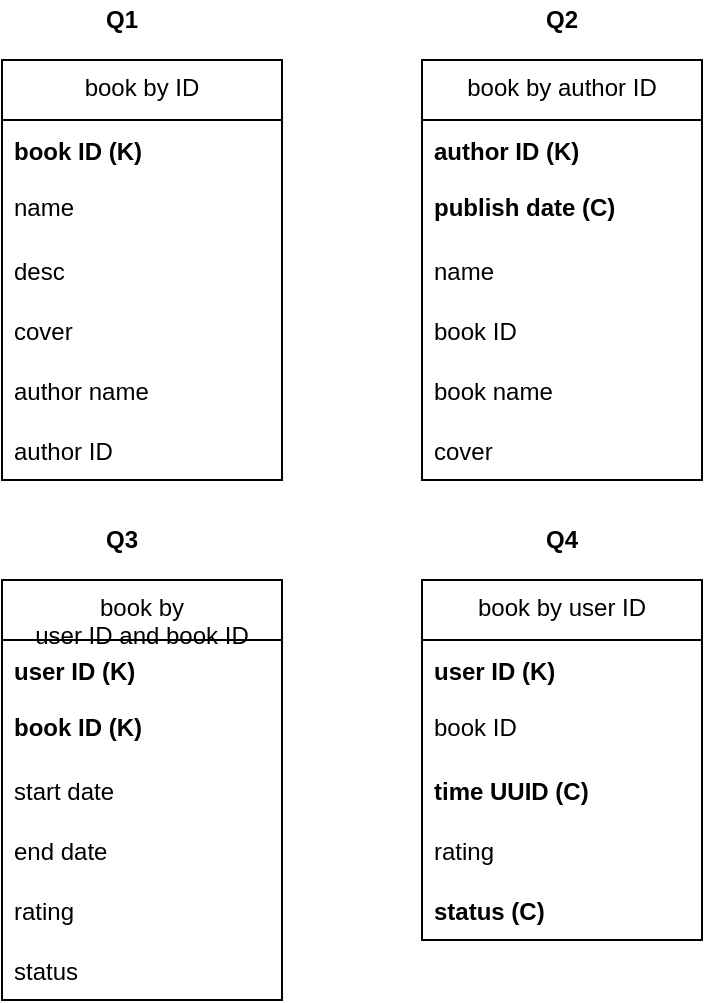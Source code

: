 <mxfile version="15.3.2" type="device"><diagram id="pACIllJZmYk03T_S9uaH" name="Page-1"><mxGraphModel dx="1422" dy="737" grid="1" gridSize="10" guides="1" tooltips="1" connect="1" arrows="1" fold="1" page="1" pageScale="1" pageWidth="850" pageHeight="1100" math="0" shadow="0"><root><mxCell id="0"/><mxCell id="1" parent="0"/><mxCell id="Oh6b5_lSHRgo19IVI7Hv-1" value="book by ID" style="swimlane;fontStyle=0;childLayout=stackLayout;horizontal=1;startSize=30;horizontalStack=0;resizeParent=1;resizeParentMax=0;resizeLast=0;collapsible=1;marginBottom=0;direction=east;align=center;verticalAlign=top;" vertex="1" parent="1"><mxGeometry x="180" y="250" width="140" height="210" as="geometry"/></mxCell><mxCell id="Oh6b5_lSHRgo19IVI7Hv-2" value="book ID (K)" style="text;strokeColor=none;fillColor=none;align=left;verticalAlign=middle;spacingLeft=4;spacingRight=4;overflow=hidden;points=[[0,0.5],[1,0.5]];portConstraint=eastwest;rotatable=0;fontStyle=1;fontSize=12;" vertex="1" parent="Oh6b5_lSHRgo19IVI7Hv-1"><mxGeometry y="30" width="140" height="30" as="geometry"/></mxCell><mxCell id="Oh6b5_lSHRgo19IVI7Hv-3" value="name" style="text;strokeColor=none;fillColor=none;align=left;verticalAlign=top;spacingLeft=4;spacingRight=4;overflow=hidden;points=[[0,0.5],[1,0.5]];portConstraint=eastwest;rotatable=0;" vertex="1" parent="Oh6b5_lSHRgo19IVI7Hv-1"><mxGeometry y="60" width="140" height="30" as="geometry"/></mxCell><mxCell id="Oh6b5_lSHRgo19IVI7Hv-4" value="desc" style="text;strokeColor=none;fillColor=none;align=left;verticalAlign=middle;spacingLeft=4;spacingRight=4;overflow=hidden;points=[[0,0.5],[1,0.5]];portConstraint=eastwest;rotatable=0;" vertex="1" parent="Oh6b5_lSHRgo19IVI7Hv-1"><mxGeometry y="90" width="140" height="30" as="geometry"/></mxCell><mxCell id="Oh6b5_lSHRgo19IVI7Hv-7" value="cover" style="text;strokeColor=none;fillColor=none;align=left;verticalAlign=middle;spacingLeft=4;spacingRight=4;overflow=hidden;points=[[0,0.5],[1,0.5]];portConstraint=eastwest;rotatable=0;" vertex="1" parent="Oh6b5_lSHRgo19IVI7Hv-1"><mxGeometry y="120" width="140" height="30" as="geometry"/></mxCell><mxCell id="Oh6b5_lSHRgo19IVI7Hv-9" value="author name" style="text;strokeColor=none;fillColor=none;align=left;verticalAlign=middle;spacingLeft=4;spacingRight=4;overflow=hidden;points=[[0,0.5],[1,0.5]];portConstraint=eastwest;rotatable=0;" vertex="1" parent="Oh6b5_lSHRgo19IVI7Hv-1"><mxGeometry y="150" width="140" height="30" as="geometry"/></mxCell><mxCell id="Oh6b5_lSHRgo19IVI7Hv-8" value="author ID" style="text;strokeColor=none;fillColor=none;align=left;verticalAlign=middle;spacingLeft=4;spacingRight=4;overflow=hidden;points=[[0,0.5],[1,0.5]];portConstraint=eastwest;rotatable=0;" vertex="1" parent="Oh6b5_lSHRgo19IVI7Hv-1"><mxGeometry y="180" width="140" height="30" as="geometry"/></mxCell><mxCell id="Oh6b5_lSHRgo19IVI7Hv-10" value="book by author ID" style="swimlane;fontStyle=0;childLayout=stackLayout;horizontal=1;startSize=30;horizontalStack=0;resizeParent=1;resizeParentMax=0;resizeLast=0;collapsible=1;marginBottom=0;direction=east;align=center;verticalAlign=top;" vertex="1" parent="1"><mxGeometry x="390" y="250" width="140" height="210" as="geometry"/></mxCell><mxCell id="Oh6b5_lSHRgo19IVI7Hv-11" value="author ID (K)" style="text;strokeColor=none;fillColor=none;align=left;verticalAlign=middle;spacingLeft=4;spacingRight=4;overflow=hidden;points=[[0,0.5],[1,0.5]];portConstraint=eastwest;rotatable=0;fontStyle=1;fontSize=12;" vertex="1" parent="Oh6b5_lSHRgo19IVI7Hv-10"><mxGeometry y="30" width="140" height="30" as="geometry"/></mxCell><mxCell id="Oh6b5_lSHRgo19IVI7Hv-12" value="publish date (C) " style="text;strokeColor=none;fillColor=none;align=left;verticalAlign=top;spacingLeft=4;spacingRight=4;overflow=hidden;points=[[0,0.5],[1,0.5]];portConstraint=eastwest;rotatable=0;fontStyle=1" vertex="1" parent="Oh6b5_lSHRgo19IVI7Hv-10"><mxGeometry y="60" width="140" height="30" as="geometry"/></mxCell><mxCell id="Oh6b5_lSHRgo19IVI7Hv-13" value="name" style="text;strokeColor=none;fillColor=none;align=left;verticalAlign=middle;spacingLeft=4;spacingRight=4;overflow=hidden;points=[[0,0.5],[1,0.5]];portConstraint=eastwest;rotatable=0;" vertex="1" parent="Oh6b5_lSHRgo19IVI7Hv-10"><mxGeometry y="90" width="140" height="30" as="geometry"/></mxCell><mxCell id="Oh6b5_lSHRgo19IVI7Hv-14" value="book ID" style="text;strokeColor=none;fillColor=none;align=left;verticalAlign=middle;spacingLeft=4;spacingRight=4;overflow=hidden;points=[[0,0.5],[1,0.5]];portConstraint=eastwest;rotatable=0;" vertex="1" parent="Oh6b5_lSHRgo19IVI7Hv-10"><mxGeometry y="120" width="140" height="30" as="geometry"/></mxCell><mxCell id="Oh6b5_lSHRgo19IVI7Hv-15" value="book name" style="text;strokeColor=none;fillColor=none;align=left;verticalAlign=middle;spacingLeft=4;spacingRight=4;overflow=hidden;points=[[0,0.5],[1,0.5]];portConstraint=eastwest;rotatable=0;" vertex="1" parent="Oh6b5_lSHRgo19IVI7Hv-10"><mxGeometry y="150" width="140" height="30" as="geometry"/></mxCell><mxCell id="Oh6b5_lSHRgo19IVI7Hv-16" value="cover" style="text;strokeColor=none;fillColor=none;align=left;verticalAlign=middle;spacingLeft=4;spacingRight=4;overflow=hidden;points=[[0,0.5],[1,0.5]];portConstraint=eastwest;rotatable=0;" vertex="1" parent="Oh6b5_lSHRgo19IVI7Hv-10"><mxGeometry y="180" width="140" height="30" as="geometry"/></mxCell><mxCell id="Oh6b5_lSHRgo19IVI7Hv-18" value="book by &#10;user ID and book ID" style="swimlane;fontStyle=0;childLayout=stackLayout;horizontal=1;startSize=30;horizontalStack=0;resizeParent=1;resizeParentMax=0;resizeLast=0;collapsible=1;marginBottom=0;direction=east;align=center;verticalAlign=top;" vertex="1" parent="1"><mxGeometry x="180" y="510" width="140" height="210" as="geometry"/></mxCell><mxCell id="Oh6b5_lSHRgo19IVI7Hv-19" value="user ID (K)" style="text;strokeColor=none;fillColor=none;align=left;verticalAlign=middle;spacingLeft=4;spacingRight=4;overflow=hidden;points=[[0,0.5],[1,0.5]];portConstraint=eastwest;rotatable=0;fontStyle=1;fontSize=12;" vertex="1" parent="Oh6b5_lSHRgo19IVI7Hv-18"><mxGeometry y="30" width="140" height="30" as="geometry"/></mxCell><mxCell id="Oh6b5_lSHRgo19IVI7Hv-20" value="book ID (K)" style="text;strokeColor=none;fillColor=none;align=left;verticalAlign=top;spacingLeft=4;spacingRight=4;overflow=hidden;points=[[0,0.5],[1,0.5]];portConstraint=eastwest;rotatable=0;fontStyle=1" vertex="1" parent="Oh6b5_lSHRgo19IVI7Hv-18"><mxGeometry y="60" width="140" height="30" as="geometry"/></mxCell><mxCell id="Oh6b5_lSHRgo19IVI7Hv-21" value="start date" style="text;strokeColor=none;fillColor=none;align=left;verticalAlign=middle;spacingLeft=4;spacingRight=4;overflow=hidden;points=[[0,0.5],[1,0.5]];portConstraint=eastwest;rotatable=0;" vertex="1" parent="Oh6b5_lSHRgo19IVI7Hv-18"><mxGeometry y="90" width="140" height="30" as="geometry"/></mxCell><mxCell id="Oh6b5_lSHRgo19IVI7Hv-22" value="end date" style="text;strokeColor=none;fillColor=none;align=left;verticalAlign=middle;spacingLeft=4;spacingRight=4;overflow=hidden;points=[[0,0.5],[1,0.5]];portConstraint=eastwest;rotatable=0;" vertex="1" parent="Oh6b5_lSHRgo19IVI7Hv-18"><mxGeometry y="120" width="140" height="30" as="geometry"/></mxCell><mxCell id="Oh6b5_lSHRgo19IVI7Hv-23" value="rating" style="text;strokeColor=none;fillColor=none;align=left;verticalAlign=middle;spacingLeft=4;spacingRight=4;overflow=hidden;points=[[0,0.5],[1,0.5]];portConstraint=eastwest;rotatable=0;" vertex="1" parent="Oh6b5_lSHRgo19IVI7Hv-18"><mxGeometry y="150" width="140" height="30" as="geometry"/></mxCell><mxCell id="Oh6b5_lSHRgo19IVI7Hv-24" value="status" style="text;strokeColor=none;fillColor=none;align=left;verticalAlign=middle;spacingLeft=4;spacingRight=4;overflow=hidden;points=[[0,0.5],[1,0.5]];portConstraint=eastwest;rotatable=0;" vertex="1" parent="Oh6b5_lSHRgo19IVI7Hv-18"><mxGeometry y="180" width="140" height="30" as="geometry"/></mxCell><mxCell id="Oh6b5_lSHRgo19IVI7Hv-25" value="book by user ID" style="swimlane;fontStyle=0;childLayout=stackLayout;horizontal=1;startSize=30;horizontalStack=0;resizeParent=1;resizeParentMax=0;resizeLast=0;collapsible=1;marginBottom=0;direction=east;align=center;verticalAlign=top;" vertex="1" parent="1"><mxGeometry x="390" y="510" width="140" height="180" as="geometry"/></mxCell><mxCell id="Oh6b5_lSHRgo19IVI7Hv-26" value="user ID (K)" style="text;strokeColor=none;fillColor=none;align=left;verticalAlign=middle;spacingLeft=4;spacingRight=4;overflow=hidden;points=[[0,0.5],[1,0.5]];portConstraint=eastwest;rotatable=0;fontStyle=1;fontSize=12;" vertex="1" parent="Oh6b5_lSHRgo19IVI7Hv-25"><mxGeometry y="30" width="140" height="30" as="geometry"/></mxCell><mxCell id="Oh6b5_lSHRgo19IVI7Hv-27" value="book ID" style="text;strokeColor=none;fillColor=none;align=left;verticalAlign=top;spacingLeft=4;spacingRight=4;overflow=hidden;points=[[0,0.5],[1,0.5]];portConstraint=eastwest;rotatable=0;fontStyle=0" vertex="1" parent="Oh6b5_lSHRgo19IVI7Hv-25"><mxGeometry y="60" width="140" height="30" as="geometry"/></mxCell><mxCell id="Oh6b5_lSHRgo19IVI7Hv-32" value="time UUID (C)" style="text;strokeColor=none;fillColor=none;align=left;verticalAlign=middle;spacingLeft=4;spacingRight=4;overflow=hidden;points=[[0,0.5],[1,0.5]];portConstraint=eastwest;rotatable=0;fontSize=12;html=0;fontStyle=1" vertex="1" parent="Oh6b5_lSHRgo19IVI7Hv-25"><mxGeometry y="90" width="140" height="30" as="geometry"/></mxCell><mxCell id="Oh6b5_lSHRgo19IVI7Hv-28" value="rating" style="text;strokeColor=none;fillColor=none;align=left;verticalAlign=middle;spacingLeft=4;spacingRight=4;overflow=hidden;points=[[0,0.5],[1,0.5]];portConstraint=eastwest;rotatable=0;" vertex="1" parent="Oh6b5_lSHRgo19IVI7Hv-25"><mxGeometry y="120" width="140" height="30" as="geometry"/></mxCell><mxCell id="Oh6b5_lSHRgo19IVI7Hv-29" value="status (C)" style="text;strokeColor=none;fillColor=none;align=left;verticalAlign=middle;spacingLeft=4;spacingRight=4;overflow=hidden;points=[[0,0.5],[1,0.5]];portConstraint=eastwest;rotatable=0;fontStyle=1" vertex="1" parent="Oh6b5_lSHRgo19IVI7Hv-25"><mxGeometry y="150" width="140" height="30" as="geometry"/></mxCell><mxCell id="Oh6b5_lSHRgo19IVI7Hv-33" value="Q1" style="text;html=1;strokeColor=none;fillColor=none;align=center;verticalAlign=middle;whiteSpace=wrap;rounded=0;fontSize=12;fontStyle=1" vertex="1" parent="1"><mxGeometry x="220" y="220" width="40" height="20" as="geometry"/></mxCell><mxCell id="Oh6b5_lSHRgo19IVI7Hv-34" value="Q2" style="text;html=1;strokeColor=none;fillColor=none;align=center;verticalAlign=middle;whiteSpace=wrap;rounded=0;fontSize=12;fontStyle=1" vertex="1" parent="1"><mxGeometry x="440" y="220" width="40" height="20" as="geometry"/></mxCell><mxCell id="Oh6b5_lSHRgo19IVI7Hv-36" value="Q3" style="text;html=1;strokeColor=none;fillColor=none;align=center;verticalAlign=middle;whiteSpace=wrap;rounded=0;fontSize=12;fontStyle=1" vertex="1" parent="1"><mxGeometry x="220" y="480" width="40" height="20" as="geometry"/></mxCell><mxCell id="Oh6b5_lSHRgo19IVI7Hv-37" value="Q4" style="text;html=1;strokeColor=none;fillColor=none;align=center;verticalAlign=middle;whiteSpace=wrap;rounded=0;fontSize=12;fontStyle=1" vertex="1" parent="1"><mxGeometry x="440" y="480" width="40" height="20" as="geometry"/></mxCell></root></mxGraphModel></diagram></mxfile>